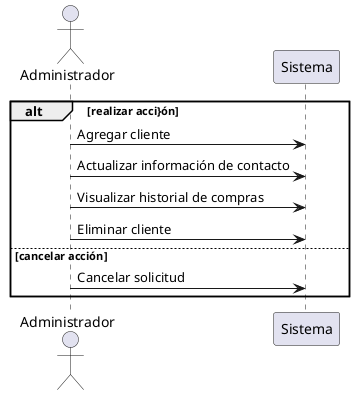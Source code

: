 @startuml
actor Administrador as Admin
participant Sistema
alt realizar acci}ón
Admin -> Sistema: Agregar cliente
Admin -> Sistema: Actualizar información de contacto
Admin -> Sistema: Visualizar historial de compras
Admin -> Sistema: Eliminar cliente
else cancelar acción
Admin -> Sistema: Cancelar solicitud
end
@enduml

